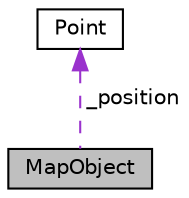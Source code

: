 digraph "MapObject"
{
  edge [fontname="Helvetica",fontsize="10",labelfontname="Helvetica",labelfontsize="10"];
  node [fontname="Helvetica",fontsize="10",shape=record];
  Node18 [label="MapObject",height=0.2,width=0.4,color="black", fillcolor="grey75", style="filled", fontcolor="black"];
  Node19 -> Node18 [dir="back",color="darkorchid3",fontsize="10",style="dashed",label=" _position" ,fontname="Helvetica"];
  Node19 [label="Point",height=0.2,width=0.4,color="black", fillcolor="white", style="filled",URL="$class_point.html"];
}
